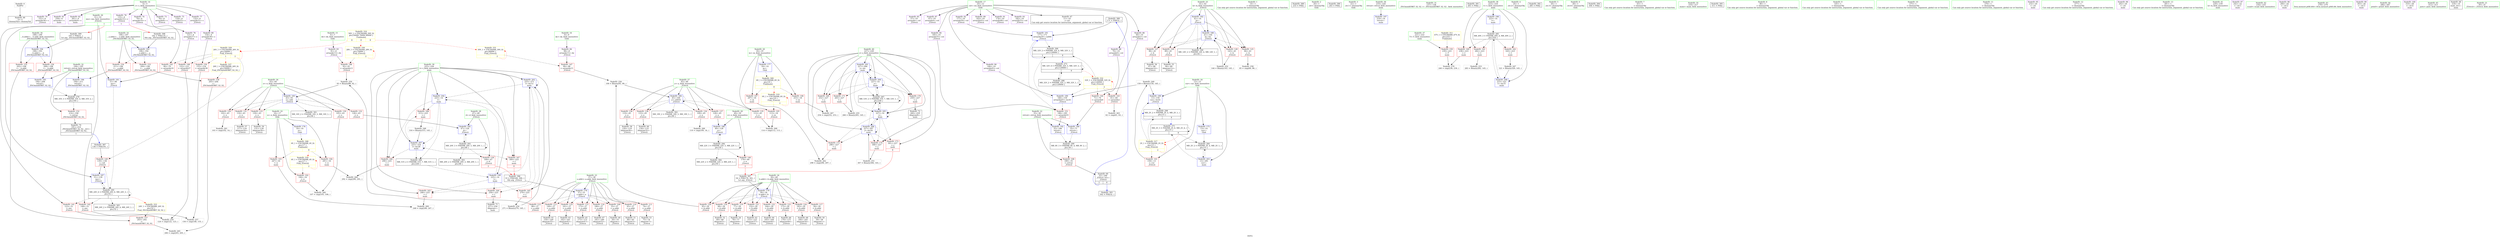 digraph "SVFG" {
	label="SVFG";

	Node0x557503d9cd80 [shape=record,color=grey,label="{NodeID: 0\nNullPtr}"];
	Node0x557503d9cd80 -> Node0x557503dc34d0[style=solid];
	Node0x557503dc6f90 [shape=record,color=blue,label="{NodeID: 194\n198\<--193\n__b.addr\<--__b\n_ZSt3minIiERKT_S2_S2_\n}"];
	Node0x557503dc6f90 -> Node0x557503dcae10[style=dashed];
	Node0x557503dc6f90 -> Node0x557503dcaee0[style=dashed];
	Node0x557503dc3af0 [shape=record,color=red,label="{NodeID: 111\n74\<--37\n\<--a.addr\n_Z3recii\n}"];
	Node0x557503dc3af0 -> Node0x557503dc4b00[style=solid];
	Node0x557503dc2510 [shape=record,color=green,label="{NodeID: 28\n47\<--48\nd\<--d_field_insensitive\n_Z3recii\n}"];
	Node0x557503dc2510 -> Node0x557503dca110[style=solid];
	Node0x557503dc2510 -> Node0x557503dcc6d0[style=solid];
	Node0x557503e039d0 [shape=record,color=black,label="{NodeID: 388\n171 = PHI(32, )\n}"];
	Node0x557503e039d0 -> Node0x557503dccbb0[style=solid];
	Node0x557503de7f70 [shape=record,color=black,label="{NodeID: 305\nMR_24V_2 = PHI(MR_24V_4, MR_24V_1, )\npts\{52 \}\n}"];
	Node0x557503dca110 [shape=record,color=red,label="{NodeID: 139\n169\<--47\n\<--d\n_Z3recii\n|{<s0>2}}"];
	Node0x557503dca110:s0 -> Node0x557503e041b0[style=solid,color=red];
	Node0x557503dc4d70 [shape=record,color=black,label="{NodeID: 56\n97\<--96\nidxprom14\<--\n_Z3recii\n}"];
	Node0x557503deab00 [shape=record,color=yellow,style=double,label="{NodeID: 333\n24V_1 = ENCHI(MR_24V_0)\npts\{52 \}\nFun[_ZSt3minIiERKT_S2_S2_]}"];
	Node0x557503deab00 -> Node0x557503dcafb0[style=dashed];
	Node0x557503dd1100 [shape=record,color=grey,label="{NodeID: 250\n93 = Binary(88, 92, )\n}"];
	Node0x557503dd1100 -> Node0x557503dcc530[style=solid];
	Node0x557503dcb7d0 [shape=record,color=red,label="{NodeID: 167\n300\<--225\n\<--i\nmain\n|{<s0>8}}"];
	Node0x557503dcb7d0:s0 -> Node0x557503e041b0[style=solid,color=red];
	Node0x557503dc6430 [shape=record,color=purple,label="{NodeID: 84\n98\<--8\narrayidx15\<--dy\n_Z3recii\n}"];
	Node0x557503dc6430 -> Node0x557503dca790[style=solid];
	Node0x557503dab430 [shape=record,color=green,label="{NodeID: 1\n14\<--1\n\<--dummyObj\nCan only get source location for instruction, argument, global var or function.}"];
	Node0x557503ddf470 [shape=record,color=black,label="{NodeID: 278\nMR_35V_3 = PHI(MR_35V_4, MR_35V_2, )\npts\{195 \}\n}"];
	Node0x557503ddf470 -> Node0x557503dcaba0[style=dashed];
	Node0x557503dc7060 [shape=record,color=blue,label="{NodeID: 195\n194\<--208\nretval\<--\n_ZSt3minIiERKT_S2_S2_\n}"];
	Node0x557503dc7060 -> Node0x557503ddf470[style=dashed];
	Node0x557503dc3bc0 [shape=record,color=red,label="{NodeID: 112\n88\<--37\n\<--a.addr\n_Z3recii\n}"];
	Node0x557503dc3bc0 -> Node0x557503dd1100[style=solid];
	Node0x557503dc25e0 [shape=record,color=green,label="{NodeID: 29\n49\<--50\ne\<--e_field_insensitive\n_Z3recii\n}"];
	Node0x557503dc25e0 -> Node0x557503dca1e0[style=solid];
	Node0x557503dc25e0 -> Node0x557503dcc7a0[style=solid];
	Node0x557503e03ad0 [shape=record,color=black,label="{NodeID: 389\n233 = PHI()\n}"];
	Node0x557503de8470 [shape=record,color=black,label="{NodeID: 306\nMR_32V_2 = PHI(MR_32V_4, MR_32V_1, )\npts\{120000 \}\n|{<s0>2|<s1>8}}"];
	Node0x557503de8470:s0 -> Node0x557503dccbb0[style=dashed,color=blue];
	Node0x557503de8470:s1 -> Node0x557503dddb70[style=dashed,color=blue];
	Node0x557503dca1e0 [shape=record,color=red,label="{NodeID: 140\n170\<--49\n\<--e\n_Z3recii\n|{<s0>2}}"];
	Node0x557503dca1e0:s0 -> Node0x557503e04420[style=solid,color=red];
	Node0x557503dc4e40 [shape=record,color=black,label="{NodeID: 57\n117\<--116\nidxprom24\<--\n_Z3recii\n}"];
	Node0x557503dc7e40 [shape=record,color=grey,label="{NodeID: 251\n307 = Binary(306, 145, )\n}"];
	Node0x557503dc7e40 -> Node0x557503dc7950[style=solid];
	Node0x557503dcb8a0 [shape=record,color=red,label="{NodeID: 168\n315\<--225\n\<--i\nmain\n}"];
	Node0x557503dcb8a0 -> Node0x557503dd0e00[style=solid];
	Node0x557503dc6500 [shape=record,color=purple,label="{NodeID: 85\n57\<--10\narrayidx\<--col\n_Z3recii\n}"];
	Node0x557503dab150 [shape=record,color=green,label="{NodeID: 2\n20\<--1\n.str\<--dummyObj\nGlob }"];
	Node0x557503dc7130 [shape=record,color=blue,label="{NodeID: 196\n194\<--211\nretval\<--\n_ZSt3minIiERKT_S2_S2_\n}"];
	Node0x557503dc7130 -> Node0x557503ddf470[style=dashed];
	Node0x557503dc3c90 [shape=record,color=red,label="{NodeID: 113\n149\<--37\n\<--a.addr\n_Z3recii\n}"];
	Node0x557503dc3c90 -> Node0x557503dc5180[style=solid];
	Node0x557503dc26b0 [shape=record,color=green,label="{NodeID: 30\n51\<--52\nmn\<--mn_field_insensitive\n_Z3recii\n|{|<s4>1}}"];
	Node0x557503dc26b0 -> Node0x557503dca2b0[style=solid];
	Node0x557503dc26b0 -> Node0x557503dca380[style=solid];
	Node0x557503dc26b0 -> Node0x557503dcc390[style=solid];
	Node0x557503dc26b0 -> Node0x557503dcc870[style=solid];
	Node0x557503dc26b0:s4 -> Node0x557503e046b0[style=solid,color=red];
	Node0x557503e03ba0 [shape=record,color=black,label="{NodeID: 390\n243 = PHI()\n}"];
	Node0x557503dca2b0 [shape=record,color=red,label="{NodeID: 141\n123\<--51\n\<--mn\n_Z3recii\n}"];
	Node0x557503dca2b0 -> Node0x557503dc8a40[style=solid];
	Node0x557503dc4f10 [shape=record,color=black,label="{NodeID: 58\n120\<--119\nidxprom26\<--\n_Z3recii\n}"];
	Node0x557503dc7fc0 [shape=record,color=grey,label="{NodeID: 252\n144 = Binary(143, 145, )\n}"];
	Node0x557503dc7fc0 -> Node0x557503dcc940[style=solid];
	Node0x557503dcb970 [shape=record,color=red,label="{NodeID: 169\n252\<--227\n\<--j\nmain\n}"];
	Node0x557503dcb970 -> Node0x557503dd3a90[style=solid];
	Node0x557503dc65d0 [shape=record,color=purple,label="{NodeID: 86\n60\<--10\narrayidx2\<--col\n_Z3recii\n}"];
	Node0x557503dc65d0 -> Node0x557503dca450[style=solid];
	Node0x557503dab2b0 [shape=record,color=green,label="{NodeID: 3\n22\<--1\n.str.1\<--dummyObj\nGlob }"];
	Node0x557503dc7200 [shape=record,color=blue,label="{NodeID: 197\n219\<--14\nretval\<--\nmain\n}"];
	Node0x557503dc3d60 [shape=record,color=red,label="{NodeID: 114\n161\<--37\n\<--a.addr\n_Z3recii\n}"];
	Node0x557503dc3d60 -> Node0x557503dc5320[style=solid];
	Node0x557503dc2780 [shape=record,color=green,label="{NodeID: 31\n137\<--138\n_ZSt3minIiERKT_S2_S2_\<--_ZSt3minIiERKT_S2_S2__field_insensitive\n}"];
	Node0x557503e03c70 [shape=record,color=black,label="{NodeID: 391\n263 = PHI()\n}"];
	Node0x557503de9490 [shape=record,color=yellow,style=double,label="{NodeID: 308\n4V_1 = ENCHI(MR_4V_0)\npts\{17 \}\nFun[main]|{|<s2>8}}"];
	Node0x557503de9490 -> Node0x557503dc4490[style=dashed];
	Node0x557503de9490 -> Node0x557503dc4560[style=dashed];
	Node0x557503de9490:s2 -> Node0x557503de9de0[style=dashed,color=red];
	Node0x557503dca380 [shape=record,color=red,label="{NodeID: 142\n148\<--51\n\<--mn\n_Z3recii\n}"];
	Node0x557503dca380 -> Node0x557503dc8740[style=solid];
	Node0x557503dc4fe0 [shape=record,color=black,label="{NodeID: 59\n131\<--130\nidxprom30\<--\n_Z3recii\n}"];
	Node0x557503dc8140 [shape=record,color=grey,label="{NodeID: 253\n283 = Binary(282, 145, )\n}"];
	Node0x557503dcba40 [shape=record,color=red,label="{NodeID: 170\n259\<--227\n\<--j\nmain\n}"];
	Node0x557503dcba40 -> Node0x557503dc5a70[style=solid];
	Node0x557503dc66a0 [shape=record,color=purple,label="{NodeID: 87\n67\<--10\narrayidx4\<--col\n_Z3recii\n}"];
	Node0x557503daaf70 [shape=record,color=green,label="{NodeID: 4\n24\<--1\n.str.2\<--dummyObj\nGlob }"];
	Node0x557503dc72d0 [shape=record,color=blue,label="{NodeID: 198\n223\<--14\nt\<--\nmain\n}"];
	Node0x557503dc72d0 -> Node0x557503de1770[style=dashed];
	Node0x557503dc8e10 [shape=record,color=red,label="{NodeID: 115\n172\<--37\n\<--a.addr\n_Z3recii\n}"];
	Node0x557503dc8e10 -> Node0x557503dc54c0[style=solid];
	Node0x557503dc2880 [shape=record,color=green,label="{NodeID: 32\n194\<--195\nretval\<--retval_field_insensitive\n_ZSt3minIiERKT_S2_S2_\n}"];
	Node0x557503dc2880 -> Node0x557503dcaba0[style=solid];
	Node0x557503dc2880 -> Node0x557503dc7060[style=solid];
	Node0x557503dc2880 -> Node0x557503dc7130[style=solid];
	Node0x557503e03d40 [shape=record,color=black,label="{NodeID: 392\n285 = PHI()\n}"];
	Node0x557503de9570 [shape=record,color=yellow,style=double,label="{NodeID: 309\n6V_1 = ENCHI(MR_6V_0)\npts\{19 \}\nFun[main]|{|<s2>8}}"];
	Node0x557503de9570 -> Node0x557503dc36e0[style=dashed];
	Node0x557503de9570 -> Node0x557503dc37b0[style=dashed];
	Node0x557503de9570:s2 -> Node0x557503de9ec0[style=dashed,color=red];
	Node0x557503dca450 [shape=record,color=red,label="{NodeID: 143\n61\<--60\n\<--arrayidx2\n_Z3recii\n}"];
	Node0x557503dca450 -> Node0x557503dd3490[style=solid];
	Node0x557503dc50b0 [shape=record,color=black,label="{NodeID: 60\n134\<--133\nidxprom32\<--\n_Z3recii\n}"];
	Node0x557503de2750 [shape=record,color=yellow,style=double,label="{NodeID: 337\n26V_1 = ENCHI(MR_26V_0)\npts\{50000 \}\nFun[_ZSt3minIiERKT_S2_S2_]}"];
	Node0x557503de2750 -> Node0x557503dcb080[style=dashed];
	Node0x557503dc82c0 [shape=record,color=grey,label="{NodeID: 254\n271 = Binary(270, 145, )\n}"];
	Node0x557503dc82c0 -> Node0x557503dc7610[style=solid];
	Node0x557503dcbb10 [shape=record,color=red,label="{NodeID: 171\n265\<--227\n\<--j\nmain\n}"];
	Node0x557503dcbb10 -> Node0x557503dc8440[style=solid];
	Node0x557503dc6770 [shape=record,color=purple,label="{NodeID: 88\n70\<--10\narrayidx6\<--col\n_Z3recii\n}"];
	Node0x557503dc6770 -> Node0x557503dca520[style=solid];
	Node0x557503dab000 [shape=record,color=green,label="{NodeID: 5\n26\<--1\n.str.3\<--dummyObj\nGlob }"];
	Node0x557503dc73a0 [shape=record,color=blue,label="{NodeID: 199\n225\<--14\ni\<--\nmain\n}"];
	Node0x557503dc73a0 -> Node0x557503dcb490[style=dashed];
	Node0x557503dc73a0 -> Node0x557503dcb560[style=dashed];
	Node0x557503dc73a0 -> Node0x557503dcb630[style=dashed];
	Node0x557503dc73a0 -> Node0x557503dc7610[style=dashed];
	Node0x557503dc73a0 -> Node0x557503dc77b0[style=dashed];
	Node0x557503dc8ea0 [shape=record,color=red,label="{NodeID: 116\n180\<--37\n\<--a.addr\n_Z3recii\n}"];
	Node0x557503dc8ea0 -> Node0x557503dc5660[style=solid];
	Node0x557503dc2950 [shape=record,color=green,label="{NodeID: 33\n196\<--197\n__a.addr\<--__a.addr_field_insensitive\n_ZSt3minIiERKT_S2_S2_\n}"];
	Node0x557503dc2950 -> Node0x557503dcac70[style=solid];
	Node0x557503dc2950 -> Node0x557503dcad40[style=solid];
	Node0x557503dc2950 -> Node0x557503dc6ec0[style=solid];
	Node0x557503e03e10 [shape=record,color=black,label="{NodeID: 393\n302 = PHI(32, )\n}"];
	Node0x557503dca520 [shape=record,color=red,label="{NodeID: 144\n71\<--70\n\<--arrayidx6\n_Z3recii\n}"];
	Node0x557503dca520 -> Node0x557503dcc2c0[style=solid];
	Node0x557503dc5180 [shape=record,color=black,label="{NodeID: 61\n150\<--149\nidxprom35\<--\n_Z3recii\n}"];
	Node0x557503dc8440 [shape=record,color=grey,label="{NodeID: 255\n266 = Binary(265, 145, )\n}"];
	Node0x557503dc8440 -> Node0x557503dc7540[style=solid];
	Node0x557503dcbbe0 [shape=record,color=red,label="{NodeID: 172\n296\<--227\n\<--j\nmain\n}"];
	Node0x557503dcbbe0 -> Node0x557503dd3310[style=solid];
	Node0x557503dc6840 [shape=record,color=purple,label="{NodeID: 89\n163\<--10\narrayidx43\<--col\n_Z3recii\n}"];
	Node0x557503d9f630 [shape=record,color=green,label="{NodeID: 6\n28\<--1\n.str.4\<--dummyObj\nGlob }"];
	Node0x557503dc7470 [shape=record,color=blue,label="{NodeID: 200\n227\<--14\nj\<--\nmain\n}"];
	Node0x557503dc7470 -> Node0x557503dcb970[style=dashed];
	Node0x557503dc7470 -> Node0x557503dcba40[style=dashed];
	Node0x557503dc7470 -> Node0x557503dcbb10[style=dashed];
	Node0x557503dc7470 -> Node0x557503dc7470[style=dashed];
	Node0x557503dc7470 -> Node0x557503dc7540[style=dashed];
	Node0x557503dc7470 -> Node0x557503dc7880[style=dashed];
	Node0x557503dc7470 -> Node0x557503de2170[style=dashed];
	Node0x557503dc8f30 [shape=record,color=red,label="{NodeID: 117\n58\<--39\n\<--b.addr\n_Z3recii\n}"];
	Node0x557503dc8f30 -> Node0x557503dc4890[style=solid];
	Node0x557503dc2a20 [shape=record,color=green,label="{NodeID: 34\n198\<--199\n__b.addr\<--__b.addr_field_insensitive\n_ZSt3minIiERKT_S2_S2_\n}"];
	Node0x557503dc2a20 -> Node0x557503dcae10[style=solid];
	Node0x557503dc2a20 -> Node0x557503dcaee0[style=solid];
	Node0x557503dc2a20 -> Node0x557503dc6f90[style=solid];
	Node0x557503e04010 [shape=record,color=black,label="{NodeID: 394\n304 = PHI()\n}"];
	Node0x557503de9730 [shape=record,color=yellow,style=double,label="{NodeID: 311\n47V_1 = ENCHI(MR_47V_0)\npts\{222 \}\nFun[main]}"];
	Node0x557503de9730 -> Node0x557503dcb150[style=dashed];
	Node0x557503dca5f0 [shape=record,color=red,label="{NodeID: 145\n80\<--79\n\<--arrayidx10\n_Z3recii\n}"];
	Node0x557503dca5f0 -> Node0x557503dcc390[style=solid];
	Node0x557503dc5250 [shape=record,color=black,label="{NodeID: 62\n153\<--152\nidxprom37\<--\n_Z3recii\n}"];
	Node0x557503dc85c0 [shape=record,color=grey,label="{NodeID: 256\n100 = Binary(95, 99, )\n}"];
	Node0x557503dc85c0 -> Node0x557503dcc600[style=solid];
	Node0x557503dcbcb0 [shape=record,color=red,label="{NodeID: 173\n301\<--227\n\<--j\nmain\n|{<s0>8}}"];
	Node0x557503dcbcb0:s0 -> Node0x557503e04420[style=solid,color=red];
	Node0x557503dc6910 [shape=record,color=purple,label="{NodeID: 90\n166\<--10\narrayidx45\<--col\n_Z3recii\n}"];
	Node0x557503dc6910 -> Node0x557503dccae0[style=solid];
	Node0x557503d9f6c0 [shape=record,color=green,label="{NodeID: 7\n63\<--1\n\<--dummyObj\nCan only get source location for instruction, argument, global var or function.}"];
	Node0x557503de1270 [shape=record,color=black,label="{NodeID: 284\nMR_2V_2 = PHI(MR_2V_4, MR_2V_1, )\npts\{15 \}\n}"];
	Node0x557503de1270 -> Node0x557503dc76e0[style=dashed];
	Node0x557503dc7540 [shape=record,color=blue,label="{NodeID: 201\n227\<--266\nj\<--inc\nmain\n}"];
	Node0x557503dc7540 -> Node0x557503dcb970[style=dashed];
	Node0x557503dc7540 -> Node0x557503dcba40[style=dashed];
	Node0x557503dc7540 -> Node0x557503dcbb10[style=dashed];
	Node0x557503dc7540 -> Node0x557503dc7470[style=dashed];
	Node0x557503dc7540 -> Node0x557503dc7540[style=dashed];
	Node0x557503dc7540 -> Node0x557503dc7880[style=dashed];
	Node0x557503dc7540 -> Node0x557503de2170[style=dashed];
	Node0x557503dc9000 [shape=record,color=red,label="{NodeID: 118\n68\<--39\n\<--b.addr\n_Z3recii\n}"];
	Node0x557503dc9000 -> Node0x557503dc4a30[style=solid];
	Node0x557503dc2af0 [shape=record,color=green,label="{NodeID: 35\n216\<--217\nmain\<--main_field_insensitive\n}"];
	Node0x557503e040e0 [shape=record,color=black,label="{NodeID: 395\n311 = PHI()\n}"];
	Node0x557503dca6c0 [shape=record,color=red,label="{NodeID: 146\n92\<--91\n\<--arrayidx13\n_Z3recii\n}"];
	Node0x557503dca6c0 -> Node0x557503dd1100[style=solid];
	Node0x557503dc5320 [shape=record,color=black,label="{NodeID: 63\n162\<--161\nidxprom42\<--\n_Z3recii\n}"];
	Node0x557503dc8740 [shape=record,color=grey,label="{NodeID: 257\n156 = cmp(148, 155, )\n}"];
	Node0x557503dcbd80 [shape=record,color=red,label="{NodeID: 174\n306\<--227\n\<--j\nmain\n}"];
	Node0x557503dcbd80 -> Node0x557503dc7e40[style=solid];
	Node0x557503dc69e0 [shape=record,color=purple,label="{NodeID: 91\n174\<--10\narrayidx48\<--col\n_Z3recii\n}"];
	Node0x557503dc1490 [shape=record,color=green,label="{NodeID: 8\n86\<--1\n\<--dummyObj\nCan only get source location for instruction, argument, global var or function.}"];
	Node0x557503de1770 [shape=record,color=black,label="{NodeID: 285\nMR_49V_3 = PHI(MR_49V_4, MR_49V_2, )\npts\{224 \}\n}"];
	Node0x557503de1770 -> Node0x557503dcb220[style=dashed];
	Node0x557503de1770 -> Node0x557503dcb2f0[style=dashed];
	Node0x557503de1770 -> Node0x557503dcb3c0[style=dashed];
	Node0x557503de1770 -> Node0x557503dc7af0[style=dashed];
	Node0x557503dc7610 [shape=record,color=blue,label="{NodeID: 202\n225\<--271\ni\<--inc12\nmain\n}"];
	Node0x557503dc7610 -> Node0x557503dcb490[style=dashed];
	Node0x557503dc7610 -> Node0x557503dcb560[style=dashed];
	Node0x557503dc7610 -> Node0x557503dcb630[style=dashed];
	Node0x557503dc7610 -> Node0x557503dc7610[style=dashed];
	Node0x557503dc7610 -> Node0x557503dc77b0[style=dashed];
	Node0x557503dc90d0 [shape=record,color=red,label="{NodeID: 119\n77\<--39\n\<--b.addr\n_Z3recii\n}"];
	Node0x557503dc90d0 -> Node0x557503dc4bd0[style=solid];
	Node0x557503dc2bf0 [shape=record,color=green,label="{NodeID: 36\n219\<--220\nretval\<--retval_field_insensitive\nmain\n}"];
	Node0x557503dc2bf0 -> Node0x557503dc7200[style=solid];
	Node0x557503e041b0 [shape=record,color=black,label="{NodeID: 396\n33 = PHI(169, 300, )\n0th arg _Z3recii }"];
	Node0x557503e041b0 -> Node0x557503dcc120[style=solid];
	Node0x557503dca790 [shape=record,color=red,label="{NodeID: 147\n99\<--98\n\<--arrayidx15\n_Z3recii\n}"];
	Node0x557503dca790 -> Node0x557503dc85c0[style=solid];
	Node0x557503dc53f0 [shape=record,color=black,label="{NodeID: 64\n165\<--164\nidxprom44\<--\n_Z3recii\n}"];
	Node0x557503dc88c0 [shape=record,color=grey,label="{NodeID: 258\n85 = cmp(84, 86, )\n}"];
	Node0x557503dcbe50 [shape=record,color=blue,label="{NodeID: 175\n13\<--14\ncur\<--\nGlob }"];
	Node0x557503dcbe50 -> Node0x557503de1270[style=dashed];
	Node0x557503dc6ab0 [shape=record,color=purple,label="{NodeID: 92\n177\<--10\narrayidx50\<--col\n_Z3recii\n}"];
	Node0x557503dc6ab0 -> Node0x557503dccbb0[style=solid];
	Node0x557503dc1520 [shape=record,color=green,label="{NodeID: 9\n145\<--1\n\<--dummyObj\nCan only get source location for instruction, argument, global var or function.}"];
	Node0x557503de1c70 [shape=record,color=black,label="{NodeID: 286\nMR_51V_2 = PHI(MR_51V_7, MR_51V_1, )\npts\{226 \}\n}"];
	Node0x557503de1c70 -> Node0x557503dc73a0[style=dashed];
	Node0x557503dc76e0 [shape=record,color=blue,label="{NodeID: 203\n13\<--281\ncur\<--\nmain\n}"];
	Node0x557503dc76e0 -> Node0x557503ddd170[style=dashed];
	Node0x557503dc76e0 -> Node0x557503de1270[style=dashed];
	Node0x557503dc91a0 [shape=record,color=red,label="{NodeID: 120\n95\<--39\n\<--b.addr\n_Z3recii\n}"];
	Node0x557503dc91a0 -> Node0x557503dc85c0[style=solid];
	Node0x557503dc2cc0 [shape=record,color=green,label="{NodeID: 37\n221\<--222\nT\<--T_field_insensitive\nmain\n}"];
	Node0x557503dc2cc0 -> Node0x557503dcb150[style=solid];
	Node0x557503e04420 [shape=record,color=black,label="{NodeID: 397\n34 = PHI(170, 301, )\n1st arg _Z3recii }"];
	Node0x557503e04420 -> Node0x557503dcc1f0[style=solid];
	Node0x557503dca860 [shape=record,color=red,label="{NodeID: 148\n122\<--121\n\<--arrayidx27\n_Z3recii\n}"];
	Node0x557503dca860 -> Node0x557503dc8a40[style=solid];
	Node0x557503dc54c0 [shape=record,color=black,label="{NodeID: 65\n173\<--172\nidxprom47\<--\n_Z3recii\n}"];
	Node0x557503dc8a40 [shape=record,color=grey,label="{NodeID: 259\n124 = cmp(122, 123, )\n}"];
	Node0x557503dcbf20 [shape=record,color=blue,label="{NodeID: 176\n16\<--14\nn\<--\nGlob }"];
	Node0x557503dcbf20 -> Node0x557503de9490[style=dashed];
	Node0x557503dc6b80 [shape=record,color=purple,label="{NodeID: 93\n182\<--10\narrayidx53\<--col\n_Z3recii\n}"];
	Node0x557503dba750 [shape=record,color=green,label="{NodeID: 10\n275\<--1\n\<--dummyObj\nCan only get source location for instruction, argument, global var or function.}"];
	Node0x557503de2170 [shape=record,color=black,label="{NodeID: 287\nMR_53V_2 = PHI(MR_53V_7, MR_53V_1, )\npts\{228 \}\n}"];
	Node0x557503de2170 -> Node0x557503dc7470[style=dashed];
	Node0x557503de2170 -> Node0x557503dc7880[style=dashed];
	Node0x557503de2170 -> Node0x557503de2170[style=dashed];
	Node0x557503dc77b0 [shape=record,color=blue,label="{NodeID: 204\n225\<--14\ni\<--\nmain\n}"];
	Node0x557503dc77b0 -> Node0x557503dcb700[style=dashed];
	Node0x557503dc77b0 -> Node0x557503dcb7d0[style=dashed];
	Node0x557503dc77b0 -> Node0x557503dcb8a0[style=dashed];
	Node0x557503dc77b0 -> Node0x557503dc7a20[style=dashed];
	Node0x557503dc77b0 -> Node0x557503de1c70[style=dashed];
	Node0x557503dc9270 [shape=record,color=red,label="{NodeID: 121\n152\<--39\n\<--b.addr\n_Z3recii\n}"];
	Node0x557503dc9270 -> Node0x557503dc5250[style=solid];
	Node0x557503dc2d90 [shape=record,color=green,label="{NodeID: 38\n223\<--224\nt\<--t_field_insensitive\nmain\n}"];
	Node0x557503dc2d90 -> Node0x557503dcb220[style=solid];
	Node0x557503dc2d90 -> Node0x557503dcb2f0[style=solid];
	Node0x557503dc2d90 -> Node0x557503dcb3c0[style=solid];
	Node0x557503dc2d90 -> Node0x557503dc72d0[style=solid];
	Node0x557503dc2d90 -> Node0x557503dc7af0[style=solid];
	Node0x557503e045a0 [shape=record,color=black,label="{NodeID: 398\n192 = PHI(135, )\n0th arg _ZSt3minIiERKT_S2_S2_ }"];
	Node0x557503e045a0 -> Node0x557503dc6ec0[style=solid];
	Node0x557503dca930 [shape=record,color=red,label="{NodeID: 149\n139\<--136\n\<--call\n_Z3recii\n}"];
	Node0x557503dca930 -> Node0x557503dcc870[style=solid];
	Node0x557503dc5590 [shape=record,color=black,label="{NodeID: 66\n176\<--175\nidxprom49\<--\n_Z3recii\n}"];
	Node0x557503dc8bc0 [shape=record,color=grey,label="{NodeID: 260\n107 = cmp(105, 106, )\n}"];
	Node0x557503dcc020 [shape=record,color=blue,label="{NodeID: 177\n18\<--14\nm\<--\nGlob }"];
	Node0x557503dcc020 -> Node0x557503de9570[style=dashed];
	Node0x557503dc6c50 [shape=record,color=purple,label="{NodeID: 94\n185\<--10\narrayidx55\<--col\n_Z3recii\n}"];
	Node0x557503dc6c50 -> Node0x557503dcaad0[style=solid];
	Node0x557503dba7e0 [shape=record,color=green,label="{NodeID: 11\n276\<--1\n\<--dummyObj\nCan only get source location for instruction, argument, global var or function.}"];
	Node0x557503de2e80 [shape=record,color=black,label="{NodeID: 288\nMR_32V_2 = PHI(MR_32V_3, MR_32V_1, )\npts\{120000 \}\n}"];
	Node0x557503de2e80 -> Node0x557503dddb70[style=dashed];
	Node0x557503de2e80 -> Node0x557503de2e80[style=dashed];
	Node0x557503dc7880 [shape=record,color=blue,label="{NodeID: 205\n227\<--14\nj\<--\nmain\n}"];
	Node0x557503dc7880 -> Node0x557503dcbbe0[style=dashed];
	Node0x557503dc7880 -> Node0x557503dcbcb0[style=dashed];
	Node0x557503dc7880 -> Node0x557503dcbd80[style=dashed];
	Node0x557503dc7880 -> Node0x557503dc7880[style=dashed];
	Node0x557503dc7880 -> Node0x557503dc7950[style=dashed];
	Node0x557503dc7880 -> Node0x557503de2170[style=dashed];
	Node0x557503dc9340 [shape=record,color=red,label="{NodeID: 122\n164\<--39\n\<--b.addr\n_Z3recii\n}"];
	Node0x557503dc9340 -> Node0x557503dc53f0[style=solid];
	Node0x557503dc2e60 [shape=record,color=green,label="{NodeID: 39\n225\<--226\ni\<--i_field_insensitive\nmain\n}"];
	Node0x557503dc2e60 -> Node0x557503dcb490[style=solid];
	Node0x557503dc2e60 -> Node0x557503dcb560[style=solid];
	Node0x557503dc2e60 -> Node0x557503dcb630[style=solid];
	Node0x557503dc2e60 -> Node0x557503dcb700[style=solid];
	Node0x557503dc2e60 -> Node0x557503dcb7d0[style=solid];
	Node0x557503dc2e60 -> Node0x557503dcb8a0[style=solid];
	Node0x557503dc2e60 -> Node0x557503dc73a0[style=solid];
	Node0x557503dc2e60 -> Node0x557503dc7610[style=solid];
	Node0x557503dc2e60 -> Node0x557503dc77b0[style=solid];
	Node0x557503dc2e60 -> Node0x557503dc7a20[style=solid];
	Node0x557503e046b0 [shape=record,color=black,label="{NodeID: 399\n193 = PHI(51, )\n1st arg _ZSt3minIiERKT_S2_S2_ }"];
	Node0x557503e046b0 -> Node0x557503dc6f90[style=solid];
	Node0x557503de9b90 [shape=record,color=yellow,style=double,label="{NodeID: 316\n56V_1 = ENCHI(MR_56V_0)\npts\{50000 70000 90000 \}\nFun[main]|{<s0>8|<s1>8|<s2>8}}"];
	Node0x557503de9b90:s0 -> Node0x557503dea780[style=dashed,color=red];
	Node0x557503de9b90:s1 -> Node0x557503dea860[style=dashed,color=red];
	Node0x557503de9b90:s2 -> Node0x557503dea940[style=dashed,color=red];
	Node0x557503dcaa00 [shape=record,color=red,label="{NodeID: 150\n155\<--154\n\<--arrayidx38\n_Z3recii\n}"];
	Node0x557503dcaa00 -> Node0x557503dc8740[style=solid];
	Node0x557503dc5660 [shape=record,color=black,label="{NodeID: 67\n181\<--180\nidxprom52\<--\n_Z3recii\n}"];
	Node0x557503dc8d40 [shape=record,color=grey,label="{NodeID: 261\n103 = cmp(102, 14, )\n}"];
	Node0x557503dcc120 [shape=record,color=blue,label="{NodeID: 178\n37\<--33\na.addr\<--a\n_Z3recii\n}"];
	Node0x557503dcc120 -> Node0x557503dc3950[style=dashed];
	Node0x557503dcc120 -> Node0x557503dc3a20[style=dashed];
	Node0x557503dcc120 -> Node0x557503dc3af0[style=dashed];
	Node0x557503dcc120 -> Node0x557503dc3bc0[style=dashed];
	Node0x557503dcc120 -> Node0x557503dc3c90[style=dashed];
	Node0x557503dcc120 -> Node0x557503dc3d60[style=dashed];
	Node0x557503dcc120 -> Node0x557503dc8e10[style=dashed];
	Node0x557503dcc120 -> Node0x557503dc8ea0[style=dashed];
	Node0x557503dc6d20 [shape=record,color=purple,label="{NodeID: 95\n232\<--20\n\<--.str\nmain\n}"];
	Node0x557503dc17d0 [shape=record,color=green,label="{NodeID: 12\n277\<--1\n\<--dummyObj\nCan only get source location for instruction, argument, global var or function.}"];
	Node0x557503dc7950 [shape=record,color=blue,label="{NodeID: 206\n227\<--307\nj\<--inc24\nmain\n}"];
	Node0x557503dc7950 -> Node0x557503dcbbe0[style=dashed];
	Node0x557503dc7950 -> Node0x557503dcbcb0[style=dashed];
	Node0x557503dc7950 -> Node0x557503dcbd80[style=dashed];
	Node0x557503dc7950 -> Node0x557503dc7880[style=dashed];
	Node0x557503dc7950 -> Node0x557503dc7950[style=dashed];
	Node0x557503dc7950 -> Node0x557503de2170[style=dashed];
	Node0x557503dc9410 [shape=record,color=red,label="{NodeID: 123\n175\<--39\n\<--b.addr\n_Z3recii\n}"];
	Node0x557503dc9410 -> Node0x557503dc5590[style=solid];
	Node0x557503dc2f30 [shape=record,color=green,label="{NodeID: 40\n227\<--228\nj\<--j_field_insensitive\nmain\n}"];
	Node0x557503dc2f30 -> Node0x557503dcb970[style=solid];
	Node0x557503dc2f30 -> Node0x557503dcba40[style=solid];
	Node0x557503dc2f30 -> Node0x557503dcbb10[style=solid];
	Node0x557503dc2f30 -> Node0x557503dcbbe0[style=solid];
	Node0x557503dc2f30 -> Node0x557503dcbcb0[style=solid];
	Node0x557503dc2f30 -> Node0x557503dcbd80[style=solid];
	Node0x557503dc2f30 -> Node0x557503dc7470[style=solid];
	Node0x557503dc2f30 -> Node0x557503dc7540[style=solid];
	Node0x557503dc2f30 -> Node0x557503dc7880[style=solid];
	Node0x557503dc2f30 -> Node0x557503dc7950[style=solid];
	Node0x557503de9cd0 [shape=record,color=yellow,style=double,label="{NodeID: 317\n2V_1 = ENCHI(MR_2V_0)\npts\{15 \}\nFun[_Z3recii]|{|<s3>2}}"];
	Node0x557503de9cd0 -> Node0x557503dc42f0[style=dashed];
	Node0x557503de9cd0 -> Node0x557503dcca10[style=dashed];
	Node0x557503de9cd0 -> Node0x557503de5c70[style=dashed];
	Node0x557503de9cd0:s3 -> Node0x557503de9cd0[style=dashed,color=red];
	Node0x557503dcaad0 [shape=record,color=red,label="{NodeID: 151\n186\<--185\n\<--arrayidx55\n_Z3recii\n}"];
	Node0x557503dcaad0 -> Node0x557503dc6df0[style=solid];
	Node0x557503dc5730 [shape=record,color=black,label="{NodeID: 68\n184\<--183\nidxprom54\<--\n_Z3recii\n}"];
	Node0x557503dd3310 [shape=record,color=grey,label="{NodeID: 262\n298 = cmp(296, 297, )\n}"];
	Node0x557503dcc1f0 [shape=record,color=blue,label="{NodeID: 179\n39\<--34\nb.addr\<--b\n_Z3recii\n}"];
	Node0x557503dcc1f0 -> Node0x557503dc8f30[style=dashed];
	Node0x557503dcc1f0 -> Node0x557503dc9000[style=dashed];
	Node0x557503dcc1f0 -> Node0x557503dc90d0[style=dashed];
	Node0x557503dcc1f0 -> Node0x557503dc91a0[style=dashed];
	Node0x557503dcc1f0 -> Node0x557503dc9270[style=dashed];
	Node0x557503dcc1f0 -> Node0x557503dc9340[style=dashed];
	Node0x557503dcc1f0 -> Node0x557503dc9410[style=dashed];
	Node0x557503dcc1f0 -> Node0x557503dc94e0[style=dashed];
	Node0x557503dc3ee0 [shape=record,color=purple,label="{NodeID: 96\n262\<--20\n\<--.str\nmain\n}"];
	Node0x557503dc18a0 [shape=record,color=green,label="{NodeID: 13\n281\<--1\n\<--dummyObj\nCan only get source location for instruction, argument, global var or function.}"];
	Node0x557503dc7a20 [shape=record,color=blue,label="{NodeID: 207\n225\<--316\ni\<--inc28\nmain\n}"];
	Node0x557503dc7a20 -> Node0x557503dcb700[style=dashed];
	Node0x557503dc7a20 -> Node0x557503dcb7d0[style=dashed];
	Node0x557503dc7a20 -> Node0x557503dcb8a0[style=dashed];
	Node0x557503dc7a20 -> Node0x557503dc7a20[style=dashed];
	Node0x557503dc7a20 -> Node0x557503de1c70[style=dashed];
	Node0x557503dc94e0 [shape=record,color=red,label="{NodeID: 124\n183\<--39\n\<--b.addr\n_Z3recii\n}"];
	Node0x557503dc94e0 -> Node0x557503dc5730[style=solid];
	Node0x557503dc3000 [shape=record,color=green,label="{NodeID: 41\n229\<--230\nk\<--k_field_insensitive\nmain\n}"];
	Node0x557503de9de0 [shape=record,color=yellow,style=double,label="{NodeID: 318\n4V_1 = ENCHI(MR_4V_0)\npts\{17 \}\nFun[_Z3recii]|{|<s1>2}}"];
	Node0x557503de9de0 -> Node0x557503dc43c0[style=dashed];
	Node0x557503de9de0:s1 -> Node0x557503de9de0[style=dashed,color=red];
	Node0x557503dcaba0 [shape=record,color=red,label="{NodeID: 152\n214\<--194\n\<--retval\n_ZSt3minIiERKT_S2_S2_\n}"];
	Node0x557503dcaba0 -> Node0x557503dc58d0[style=solid];
	Node0x557503dc5800 [shape=record,color=black,label="{NodeID: 69\n32\<--189\n_Z3recii_ret\<--\n_Z3recii\n|{<s0>2|<s1>8}}"];
	Node0x557503dc5800:s0 -> Node0x557503e039d0[style=solid,color=blue];
	Node0x557503dc5800:s1 -> Node0x557503e03e10[style=solid,color=blue];
	Node0x557503dd3490 [shape=record,color=grey,label="{NodeID: 263\n62 = cmp(61, 63, )\n}"];
	Node0x557503dcc2c0 [shape=record,color=blue,label="{NodeID: 180\n35\<--71\nretval\<--\n_Z3recii\n}"];
	Node0x557503dcc2c0 -> Node0x557503de6170[style=dashed];
	Node0x557503dc3fb0 [shape=record,color=purple,label="{NodeID: 97\n242\<--22\n\<--.str.1\nmain\n}"];
	Node0x557503dc1970 [shape=record,color=green,label="{NodeID: 14\n4\<--5\nc\<--c_field_insensitive\nGlob }"];
	Node0x557503dc1970 -> Node0x557503dc5b40[style=solid];
	Node0x557503dc1970 -> Node0x557503dc5c10[style=solid];
	Node0x557503dc1970 -> Node0x557503dc5ce0[style=solid];
	Node0x557503dc1970 -> Node0x557503dc5db0[style=solid];
	Node0x557503dc1970 -> Node0x557503dc5e80[style=solid];
	Node0x557503dc1970 -> Node0x557503dc5f50[style=solid];
	Node0x557503dc1970 -> Node0x557503dc6020[style=solid];
	Node0x557503dc1970 -> Node0x557503dc60f0[style=solid];
	Node0x557503dc1970 -> Node0x557503dc61c0[style=solid];
	Node0x557503dc1970 -> Node0x557503dc6290[style=solid];
	Node0x557503dc7af0 [shape=record,color=blue,label="{NodeID: 208\n223\<--321\nt\<--inc31\nmain\n}"];
	Node0x557503dc7af0 -> Node0x557503de1770[style=dashed];
	Node0x557503dc95b0 [shape=record,color=red,label="{NodeID: 125\n84\<--41\n\<--k\n_Z3recii\n}"];
	Node0x557503dc95b0 -> Node0x557503dc88c0[style=solid];
	Node0x557503dc30d0 [shape=record,color=green,label="{NodeID: 42\n234\<--235\nscanf\<--scanf_field_insensitive\n}"];
	Node0x557503de9ec0 [shape=record,color=yellow,style=double,label="{NodeID: 319\n6V_1 = ENCHI(MR_6V_0)\npts\{19 \}\nFun[_Z3recii]|{|<s1>2}}"];
	Node0x557503de9ec0 -> Node0x557503dc4630[style=dashed];
	Node0x557503de9ec0:s1 -> Node0x557503de9ec0[style=dashed,color=red];
	Node0x557503dcac70 [shape=record,color=red,label="{NodeID: 153\n204\<--196\n\<--__a.addr\n_ZSt3minIiERKT_S2_S2_\n}"];
	Node0x557503dcac70 -> Node0x557503dcb080[style=solid];
	Node0x557503dc58d0 [shape=record,color=black,label="{NodeID: 70\n191\<--214\n_ZSt3minIiERKT_S2_S2__ret\<--\n_ZSt3minIiERKT_S2_S2_\n|{<s0>1}}"];
	Node0x557503dc58d0:s0 -> Node0x557503e02c50[style=solid,color=blue];
	Node0x557503dd3610 [shape=record,color=grey,label="{NodeID: 264\n292 = cmp(290, 291, )\n}"];
	Node0x557503dcc390 [shape=record,color=blue,label="{NodeID: 181\n51\<--80\nmn\<--\n_Z3recii\n}"];
	Node0x557503dcc390 -> Node0x557503de4d70[style=dashed];
	Node0x557503dc4080 [shape=record,color=purple,label="{NodeID: 98\n284\<--24\n\<--.str.2\nmain\n}"];
	Node0x557503d9f950 [shape=record,color=green,label="{NodeID: 15\n6\<--7\ndx\<--dx_field_insensitive\nGlob }"];
	Node0x557503d9f950 -> Node0x557503dc6360[style=solid];
	Node0x557503dc9680 [shape=record,color=red,label="{NodeID: 126\n89\<--41\n\<--k\n_Z3recii\n}"];
	Node0x557503dc9680 -> Node0x557503dc4ca0[style=solid];
	Node0x557503dc31d0 [shape=record,color=green,label="{NodeID: 43\n278\<--279\nllvm.memset.p0i8.i64\<--llvm.memset.p0i8.i64_field_insensitive\n}"];
	Node0x557503dcad40 [shape=record,color=red,label="{NodeID: 154\n211\<--196\n\<--__a.addr\n_ZSt3minIiERKT_S2_S2_\n}"];
	Node0x557503dcad40 -> Node0x557503dc7130[style=solid];
	Node0x557503dc59a0 [shape=record,color=black,label="{NodeID: 71\n257\<--256\nidxprom\<--\nmain\n}"];
	Node0x557503dd3790 [shape=record,color=grey,label="{NodeID: 265\n206 = cmp(203, 205, )\n}"];
	Node0x557503dcc460 [shape=record,color=blue,label="{NodeID: 182\n41\<--14\nk\<--\n_Z3recii\n}"];
	Node0x557503dcc460 -> Node0x557503dc95b0[style=dashed];
	Node0x557503dcc460 -> Node0x557503dc9680[style=dashed];
	Node0x557503dcc460 -> Node0x557503dc9750[style=dashed];
	Node0x557503dcc460 -> Node0x557503dc9820[style=dashed];
	Node0x557503dcc460 -> Node0x557503dcc940[style=dashed];
	Node0x557503dcc460 -> Node0x557503de6670[style=dashed];
	Node0x557503dc4150 [shape=record,color=purple,label="{NodeID: 99\n303\<--26\n\<--.str.3\nmain\n}"];
	Node0x557503d9fa50 [shape=record,color=green,label="{NodeID: 16\n8\<--9\ndy\<--dy_field_insensitive\nGlob }"];
	Node0x557503d9fa50 -> Node0x557503dc6430[style=solid];
	Node0x557503de4370 [shape=record,color=black,label="{NodeID: 293\nMR_20V_3 = PHI(MR_20V_5, MR_20V_1, )\npts\{48 \}\n}"];
	Node0x557503de4370 -> Node0x557503dca110[style=dashed];
	Node0x557503de4370 -> Node0x557503dcc6d0[style=dashed];
	Node0x557503de4370 -> Node0x557503de4370[style=dashed];
	Node0x557503de4370 -> Node0x557503de7570[style=dashed];
	Node0x557503dc9750 [shape=record,color=red,label="{NodeID: 127\n96\<--41\n\<--k\n_Z3recii\n}"];
	Node0x557503dc9750 -> Node0x557503dc4d70[style=solid];
	Node0x557503dc32d0 [shape=record,color=green,label="{NodeID: 44\n286\<--287\nprintf\<--printf_field_insensitive\n}"];
	Node0x557503dcae10 [shape=record,color=red,label="{NodeID: 155\n202\<--198\n\<--__b.addr\n_ZSt3minIiERKT_S2_S2_\n}"];
	Node0x557503dcae10 -> Node0x557503dcafb0[style=solid];
	Node0x557503dc5a70 [shape=record,color=black,label="{NodeID: 72\n260\<--259\nidxprom8\<--\nmain\n}"];
	Node0x557503dd3910 [shape=record,color=grey,label="{NodeID: 266\n110 = cmp(109, 14, )\n}"];
	Node0x557503dcc530 [shape=record,color=blue,label="{NodeID: 183\n43\<--93\nx\<--add\n_Z3recii\n}"];
	Node0x557503dcc530 -> Node0x557503dc98f0[style=dashed];
	Node0x557503dcc530 -> Node0x557503dc99c0[style=dashed];
	Node0x557503dcc530 -> Node0x557503dc9a90[style=dashed];
	Node0x557503dcc530 -> Node0x557503dc9b60[style=dashed];
	Node0x557503dcc530 -> Node0x557503dc9c30[style=dashed];
	Node0x557503dcc530 -> Node0x557503dcc530[style=dashed];
	Node0x557503dcc530 -> Node0x557503de6b70[style=dashed];
	Node0x557503dc4220 [shape=record,color=purple,label="{NodeID: 100\n310\<--28\n\<--.str.4\nmain\n}"];
	Node0x557503d9fb50 [shape=record,color=green,label="{NodeID: 17\n10\<--12\ncol\<--col_field_insensitive\nGlob }"];
	Node0x557503d9fb50 -> Node0x557503dc35d0[style=solid];
	Node0x557503d9fb50 -> Node0x557503dc6500[style=solid];
	Node0x557503d9fb50 -> Node0x557503dc65d0[style=solid];
	Node0x557503d9fb50 -> Node0x557503dc66a0[style=solid];
	Node0x557503d9fb50 -> Node0x557503dc6770[style=solid];
	Node0x557503d9fb50 -> Node0x557503dc6840[style=solid];
	Node0x557503d9fb50 -> Node0x557503dc6910[style=solid];
	Node0x557503d9fb50 -> Node0x557503dc69e0[style=solid];
	Node0x557503d9fb50 -> Node0x557503dc6ab0[style=solid];
	Node0x557503d9fb50 -> Node0x557503dc6b80[style=solid];
	Node0x557503d9fb50 -> Node0x557503dc6c50[style=solid];
	Node0x557503de4870 [shape=record,color=black,label="{NodeID: 294\nMR_22V_3 = PHI(MR_22V_5, MR_22V_1, )\npts\{50 \}\n}"];
	Node0x557503de4870 -> Node0x557503dca1e0[style=dashed];
	Node0x557503de4870 -> Node0x557503dcc7a0[style=dashed];
	Node0x557503de4870 -> Node0x557503de4870[style=dashed];
	Node0x557503de4870 -> Node0x557503de7a70[style=dashed];
	Node0x557503dc9820 [shape=record,color=red,label="{NodeID: 128\n143\<--41\n\<--k\n_Z3recii\n}"];
	Node0x557503dc9820 -> Node0x557503dc7fc0[style=solid];
	Node0x557503dc33d0 [shape=record,color=green,label="{NodeID: 45\n312\<--313\nputs\<--puts_field_insensitive\n}"];
	Node0x557503dcaee0 [shape=record,color=red,label="{NodeID: 156\n208\<--198\n\<--__b.addr\n_ZSt3minIiERKT_S2_S2_\n}"];
	Node0x557503dcaee0 -> Node0x557503dc7060[style=solid];
	Node0x557503dc5b40 [shape=record,color=purple,label="{NodeID: 73\n76\<--4\narrayidx8\<--c\n_Z3recii\n}"];
	Node0x557503dd3a90 [shape=record,color=grey,label="{NodeID: 267\n254 = cmp(252, 253, )\n}"];
	Node0x557503dcc600 [shape=record,color=blue,label="{NodeID: 184\n45\<--100\ny\<--add16\n_Z3recii\n}"];
	Node0x557503dcc600 -> Node0x557503dc9d00[style=dashed];
	Node0x557503dcc600 -> Node0x557503dc9dd0[style=dashed];
	Node0x557503dcc600 -> Node0x557503dc9ea0[style=dashed];
	Node0x557503dcc600 -> Node0x557503dc9f70[style=dashed];
	Node0x557503dcc600 -> Node0x557503dca040[style=dashed];
	Node0x557503dcc600 -> Node0x557503dcc600[style=dashed];
	Node0x557503dcc600 -> Node0x557503de7070[style=dashed];
	Node0x557503dc42f0 [shape=record,color=red,label="{NodeID: 101\n158\<--13\n\<--cur\n_Z3recii\n}"];
	Node0x557503dc42f0 -> Node0x557503dd0f80[style=solid];
	Node0x557503d9fc50 [shape=record,color=green,label="{NodeID: 18\n13\<--15\ncur\<--cur_field_insensitive\nGlob }"];
	Node0x557503d9fc50 -> Node0x557503dc42f0[style=solid];
	Node0x557503d9fc50 -> Node0x557503dcbe50[style=solid];
	Node0x557503d9fc50 -> Node0x557503dcca10[style=solid];
	Node0x557503d9fc50 -> Node0x557503dc76e0[style=solid];
	Node0x557503de4d70 [shape=record,color=black,label="{NodeID: 295\nMR_24V_4 = PHI(MR_24V_6, MR_24V_3, )\npts\{52 \}\n|{|<s6>1}}"];
	Node0x557503de4d70 -> Node0x557503dca2b0[style=dashed];
	Node0x557503de4d70 -> Node0x557503dca380[style=dashed];
	Node0x557503de4d70 -> Node0x557503dca930[style=dashed];
	Node0x557503de4d70 -> Node0x557503dcc870[style=dashed];
	Node0x557503de4d70 -> Node0x557503de4d70[style=dashed];
	Node0x557503de4d70 -> Node0x557503de7f70[style=dashed];
	Node0x557503de4d70:s6 -> Node0x557503deab00[style=dashed,color=red];
	Node0x557503dc98f0 [shape=record,color=red,label="{NodeID: 129\n102\<--43\n\<--x\n_Z3recii\n}"];
	Node0x557503dc98f0 -> Node0x557503dc8d40[style=solid];
	Node0x557503dc34d0 [shape=record,color=black,label="{NodeID: 46\n2\<--3\ndummyVal\<--dummyVal\n}"];
	Node0x557503dcafb0 [shape=record,color=red,label="{NodeID: 157\n203\<--202\n\<--\n_ZSt3minIiERKT_S2_S2_\n}"];
	Node0x557503dcafb0 -> Node0x557503dd3790[style=solid];
	Node0x557503dc5c10 [shape=record,color=purple,label="{NodeID: 74\n79\<--4\narrayidx10\<--c\n_Z3recii\n}"];
	Node0x557503dc5c10 -> Node0x557503dca5f0[style=solid];
	Node0x557503dd3c10 [shape=record,color=grey,label="{NodeID: 268\n114 = cmp(112, 113, )\n}"];
	Node0x557503dcc6d0 [shape=record,color=blue,label="{NodeID: 185\n47\<--126\nd\<--\n_Z3recii\n}"];
	Node0x557503dcc6d0 -> Node0x557503de4370[style=dashed];
	Node0x557503dc43c0 [shape=record,color=red,label="{NodeID: 102\n106\<--16\n\<--n\n_Z3recii\n}"];
	Node0x557503dc43c0 -> Node0x557503dc8bc0[style=solid];
	Node0x557503dab580 [shape=record,color=green,label="{NodeID: 19\n16\<--17\nn\<--n_field_insensitive\nGlob }"];
	Node0x557503dab580 -> Node0x557503dc43c0[style=solid];
	Node0x557503dab580 -> Node0x557503dc4490[style=solid];
	Node0x557503dab580 -> Node0x557503dc4560[style=solid];
	Node0x557503dab580 -> Node0x557503dcbf20[style=solid];
	Node0x557503dc99c0 [shape=record,color=red,label="{NodeID: 130\n105\<--43\n\<--x\n_Z3recii\n}"];
	Node0x557503dc99c0 -> Node0x557503dc8bc0[style=solid];
	Node0x557503dc35d0 [shape=record,color=black,label="{NodeID: 47\n11\<--10\n\<--col\nCan only get source location for instruction, argument, global var or function.}"];
	Node0x557503dcb080 [shape=record,color=red,label="{NodeID: 158\n205\<--204\n\<--\n_ZSt3minIiERKT_S2_S2_\n}"];
	Node0x557503dcb080 -> Node0x557503dd3790[style=solid];
	Node0x557503dc5ce0 [shape=record,color=purple,label="{NodeID: 75\n118\<--4\narrayidx25\<--c\n_Z3recii\n}"];
	Node0x557503dd3d90 [shape=record,color=grey,label="{NodeID: 269\n248 = cmp(246, 247, )\n}"];
	Node0x557503dcc7a0 [shape=record,color=blue,label="{NodeID: 186\n49\<--128\ne\<--\n_Z3recii\n}"];
	Node0x557503dcc7a0 -> Node0x557503de4870[style=dashed];
	Node0x557503dc4490 [shape=record,color=red,label="{NodeID: 103\n247\<--16\n\<--n\nmain\n}"];
	Node0x557503dc4490 -> Node0x557503dd3d90[style=solid];
	Node0x557503dab680 [shape=record,color=green,label="{NodeID: 20\n18\<--19\nm\<--m_field_insensitive\nGlob }"];
	Node0x557503dab680 -> Node0x557503dc4630[style=solid];
	Node0x557503dab680 -> Node0x557503dc36e0[style=solid];
	Node0x557503dab680 -> Node0x557503dc37b0[style=solid];
	Node0x557503dab680 -> Node0x557503dcc020[style=solid];
	Node0x557503dc9a90 [shape=record,color=red,label="{NodeID: 131\n116\<--43\n\<--x\n_Z3recii\n}"];
	Node0x557503dc9a90 -> Node0x557503dc4e40[style=solid];
	Node0x557503dc46f0 [shape=record,color=black,label="{NodeID: 48\n218\<--14\nmain_ret\<--\nmain\n}"];
	Node0x557503dcb150 [shape=record,color=red,label="{NodeID: 159\n239\<--221\n\<--T\nmain\n}"];
	Node0x557503dcb150 -> Node0x557503dd3f10[style=solid];
	Node0x557503dc5db0 [shape=record,color=purple,label="{NodeID: 76\n121\<--4\narrayidx27\<--c\n_Z3recii\n}"];
	Node0x557503dc5db0 -> Node0x557503dca860[style=solid];
	Node0x557503dd3f10 [shape=record,color=grey,label="{NodeID: 270\n240 = cmp(238, 239, )\n}"];
	Node0x557503dcc870 [shape=record,color=blue,label="{NodeID: 187\n51\<--139\nmn\<--\n_Z3recii\n}"];
	Node0x557503dcc870 -> Node0x557503de4d70[style=dashed];
	Node0x557503dc4560 [shape=record,color=red,label="{NodeID: 104\n291\<--16\n\<--n\nmain\n}"];
	Node0x557503dc4560 -> Node0x557503dd3610[style=solid];
	Node0x557503dab780 [shape=record,color=green,label="{NodeID: 21\n30\<--31\n_Z3recii\<--_Z3recii_field_insensitive\n}"];
	Node0x557503de5c70 [shape=record,color=black,label="{NodeID: 298\nMR_2V_2 = PHI(MR_2V_4, MR_2V_1, )\npts\{15 \}\n|{<s0>2|<s1>8}}"];
	Node0x557503de5c70:s0 -> Node0x557503de5c70[style=dashed,color=blue];
	Node0x557503de5c70:s1 -> Node0x557503ddd170[style=dashed,color=blue];
	Node0x557503dc9b60 [shape=record,color=red,label="{NodeID: 132\n126\<--43\n\<--x\n_Z3recii\n}"];
	Node0x557503dc9b60 -> Node0x557503dcc6d0[style=solid];
	Node0x557503dc47c0 [shape=record,color=black,label="{NodeID: 49\n56\<--55\nidxprom\<--\n_Z3recii\n}"];
	Node0x557503dcb220 [shape=record,color=red,label="{NodeID: 160\n238\<--223\n\<--t\nmain\n}"];
	Node0x557503dcb220 -> Node0x557503dd3f10[style=solid];
	Node0x557503dc5e80 [shape=record,color=purple,label="{NodeID: 77\n132\<--4\narrayidx31\<--c\n_Z3recii\n}"];
	Node0x557503ddd170 [shape=record,color=black,label="{NodeID: 271\nMR_2V_5 = PHI(MR_2V_6, MR_2V_4, )\npts\{15 \}\n|{|<s2>8}}"];
	Node0x557503ddd170 -> Node0x557503ddd170[style=dashed];
	Node0x557503ddd170 -> Node0x557503de1270[style=dashed];
	Node0x557503ddd170:s2 -> Node0x557503de9cd0[style=dashed,color=red];
	Node0x557503dcc940 [shape=record,color=blue,label="{NodeID: 188\n41\<--144\nk\<--inc\n_Z3recii\n}"];
	Node0x557503dcc940 -> Node0x557503dc95b0[style=dashed];
	Node0x557503dcc940 -> Node0x557503dc9680[style=dashed];
	Node0x557503dcc940 -> Node0x557503dc9750[style=dashed];
	Node0x557503dcc940 -> Node0x557503dc9820[style=dashed];
	Node0x557503dcc940 -> Node0x557503dcc940[style=dashed];
	Node0x557503dcc940 -> Node0x557503de6670[style=dashed];
	Node0x557503dc4630 [shape=record,color=red,label="{NodeID: 105\n113\<--18\n\<--m\n_Z3recii\n}"];
	Node0x557503dc4630 -> Node0x557503dd3c10[style=solid];
	Node0x557503dab880 [shape=record,color=green,label="{NodeID: 22\n35\<--36\nretval\<--retval_field_insensitive\n_Z3recii\n}"];
	Node0x557503dab880 -> Node0x557503dc3880[style=solid];
	Node0x557503dab880 -> Node0x557503dcc2c0[style=solid];
	Node0x557503dab880 -> Node0x557503dc6df0[style=solid];
	Node0x557503de6170 [shape=record,color=black,label="{NodeID: 299\nMR_8V_3 = PHI(MR_8V_4, MR_8V_2, )\npts\{36 \}\n}"];
	Node0x557503de6170 -> Node0x557503dc3880[style=dashed];
	Node0x557503dc9c30 [shape=record,color=red,label="{NodeID: 133\n130\<--43\n\<--x\n_Z3recii\n}"];
	Node0x557503dc9c30 -> Node0x557503dc4fe0[style=solid];
	Node0x557503dc4890 [shape=record,color=black,label="{NodeID: 50\n59\<--58\nidxprom1\<--\n_Z3recii\n}"];
	Node0x557503dcb2f0 [shape=record,color=red,label="{NodeID: 161\n282\<--223\n\<--t\nmain\n}"];
	Node0x557503dcb2f0 -> Node0x557503dc8140[style=solid];
	Node0x557503dc5f50 [shape=record,color=purple,label="{NodeID: 78\n135\<--4\narrayidx33\<--c\n_Z3recii\n|{<s0>1}}"];
	Node0x557503dc5f50:s0 -> Node0x557503e045a0[style=solid,color=red];
	Node0x557503dcca10 [shape=record,color=blue,label="{NodeID: 189\n13\<--159\ncur\<--inc41\n_Z3recii\n}"];
	Node0x557503dcca10 -> Node0x557503de5c70[style=dashed];
	Node0x557503dc36e0 [shape=record,color=red,label="{NodeID: 106\n253\<--18\n\<--m\nmain\n}"];
	Node0x557503dc36e0 -> Node0x557503dd3a90[style=solid];
	Node0x557503dc21c0 [shape=record,color=green,label="{NodeID: 23\n37\<--38\na.addr\<--a.addr_field_insensitive\n_Z3recii\n}"];
	Node0x557503dc21c0 -> Node0x557503dc3950[style=solid];
	Node0x557503dc21c0 -> Node0x557503dc3a20[style=solid];
	Node0x557503dc21c0 -> Node0x557503dc3af0[style=solid];
	Node0x557503dc21c0 -> Node0x557503dc3bc0[style=solid];
	Node0x557503dc21c0 -> Node0x557503dc3c90[style=solid];
	Node0x557503dc21c0 -> Node0x557503dc3d60[style=solid];
	Node0x557503dc21c0 -> Node0x557503dc8e10[style=solid];
	Node0x557503dc21c0 -> Node0x557503dc8ea0[style=solid];
	Node0x557503dc21c0 -> Node0x557503dcc120[style=solid];
	Node0x557503de6670 [shape=record,color=black,label="{NodeID: 300\nMR_14V_2 = PHI(MR_14V_4, MR_14V_1, )\npts\{42 \}\n}"];
	Node0x557503dc9d00 [shape=record,color=red,label="{NodeID: 134\n109\<--45\n\<--y\n_Z3recii\n}"];
	Node0x557503dc9d00 -> Node0x557503dd3910[style=solid];
	Node0x557503dc4960 [shape=record,color=black,label="{NodeID: 51\n66\<--65\nidxprom3\<--\n_Z3recii\n}"];
	Node0x557503dcb3c0 [shape=record,color=red,label="{NodeID: 162\n320\<--223\n\<--t\nmain\n}"];
	Node0x557503dcb3c0 -> Node0x557503dd0c80[style=solid];
	Node0x557503dc6020 [shape=record,color=purple,label="{NodeID: 79\n151\<--4\narrayidx36\<--c\n_Z3recii\n}"];
	Node0x557503dddb70 [shape=record,color=black,label="{NodeID: 273\nMR_32V_4 = PHI(MR_32V_5, MR_32V_3, )\npts\{120000 \}\n|{|<s2>8}}"];
	Node0x557503dddb70 -> Node0x557503dddb70[style=dashed];
	Node0x557503dddb70 -> Node0x557503de2e80[style=dashed];
	Node0x557503dddb70:s2 -> Node0x557503deaa20[style=dashed,color=red];
	Node0x557503dccae0 [shape=record,color=blue,label="{NodeID: 190\n166\<--159\narrayidx45\<--inc41\n_Z3recii\n}"];
	Node0x557503dccae0 -> Node0x557503dcaad0[style=dashed];
	Node0x557503dccae0 -> Node0x557503de8470[style=dashed];
	Node0x557503dc37b0 [shape=record,color=red,label="{NodeID: 107\n297\<--18\n\<--m\nmain\n}"];
	Node0x557503dc37b0 -> Node0x557503dd3310[style=solid];
	Node0x557503dc2250 [shape=record,color=green,label="{NodeID: 24\n39\<--40\nb.addr\<--b.addr_field_insensitive\n_Z3recii\n}"];
	Node0x557503dc2250 -> Node0x557503dc8f30[style=solid];
	Node0x557503dc2250 -> Node0x557503dc9000[style=solid];
	Node0x557503dc2250 -> Node0x557503dc90d0[style=solid];
	Node0x557503dc2250 -> Node0x557503dc91a0[style=solid];
	Node0x557503dc2250 -> Node0x557503dc9270[style=solid];
	Node0x557503dc2250 -> Node0x557503dc9340[style=solid];
	Node0x557503dc2250 -> Node0x557503dc9410[style=solid];
	Node0x557503dc2250 -> Node0x557503dc94e0[style=solid];
	Node0x557503dc2250 -> Node0x557503dcc1f0[style=solid];
	Node0x557503de6b70 [shape=record,color=black,label="{NodeID: 301\nMR_16V_2 = PHI(MR_16V_3, MR_16V_1, )\npts\{44 \}\n}"];
	Node0x557503dc9dd0 [shape=record,color=red,label="{NodeID: 135\n112\<--45\n\<--y\n_Z3recii\n}"];
	Node0x557503dc9dd0 -> Node0x557503dd3c10[style=solid];
	Node0x557503dc4a30 [shape=record,color=black,label="{NodeID: 52\n69\<--68\nidxprom5\<--\n_Z3recii\n}"];
	Node0x557503dea780 [shape=record,color=yellow,style=double,label="{NodeID: 329\n26V_1 = ENCHI(MR_26V_0)\npts\{50000 \}\nFun[_Z3recii]|{|<s4>1|<s5>2}}"];
	Node0x557503dea780 -> Node0x557503dca5f0[style=dashed];
	Node0x557503dea780 -> Node0x557503dca860[style=dashed];
	Node0x557503dea780 -> Node0x557503dca930[style=dashed];
	Node0x557503dea780 -> Node0x557503dcaa00[style=dashed];
	Node0x557503dea780:s4 -> Node0x557503de2750[style=dashed,color=red];
	Node0x557503dea780:s5 -> Node0x557503dea780[style=dashed,color=red];
	Node0x557503dcb490 [shape=record,color=red,label="{NodeID: 163\n246\<--225\n\<--i\nmain\n}"];
	Node0x557503dcb490 -> Node0x557503dd3d90[style=solid];
	Node0x557503dc60f0 [shape=record,color=purple,label="{NodeID: 80\n154\<--4\narrayidx38\<--c\n_Z3recii\n}"];
	Node0x557503dc60f0 -> Node0x557503dcaa00[style=solid];
	Node0x557503dccbb0 [shape=record,color=blue,label="{NodeID: 191\n177\<--171\narrayidx50\<--call46\n_Z3recii\n}"];
	Node0x557503dccbb0 -> Node0x557503dcaad0[style=dashed];
	Node0x557503dccbb0 -> Node0x557503de8470[style=dashed];
	Node0x557503dc3880 [shape=record,color=red,label="{NodeID: 108\n189\<--35\n\<--retval\n_Z3recii\n}"];
	Node0x557503dc3880 -> Node0x557503dc5800[style=solid];
	Node0x557503dc22e0 [shape=record,color=green,label="{NodeID: 25\n41\<--42\nk\<--k_field_insensitive\n_Z3recii\n}"];
	Node0x557503dc22e0 -> Node0x557503dc95b0[style=solid];
	Node0x557503dc22e0 -> Node0x557503dc9680[style=solid];
	Node0x557503dc22e0 -> Node0x557503dc9750[style=solid];
	Node0x557503dc22e0 -> Node0x557503dc9820[style=solid];
	Node0x557503dc22e0 -> Node0x557503dcc460[style=solid];
	Node0x557503dc22e0 -> Node0x557503dcc940[style=solid];
	Node0x557503de7070 [shape=record,color=black,label="{NodeID: 302\nMR_18V_2 = PHI(MR_18V_3, MR_18V_1, )\npts\{46 \}\n}"];
	Node0x557503dc9ea0 [shape=record,color=red,label="{NodeID: 136\n119\<--45\n\<--y\n_Z3recii\n}"];
	Node0x557503dc9ea0 -> Node0x557503dc4f10[style=solid];
	Node0x557503dc4b00 [shape=record,color=black,label="{NodeID: 53\n75\<--74\nidxprom7\<--\n_Z3recii\n}"];
	Node0x557503dea860 [shape=record,color=yellow,style=double,label="{NodeID: 330\n28V_1 = ENCHI(MR_28V_0)\npts\{70000 \}\nFun[_Z3recii]|{|<s1>2}}"];
	Node0x557503dea860 -> Node0x557503dca6c0[style=dashed];
	Node0x557503dea860:s1 -> Node0x557503dea860[style=dashed,color=red];
	Node0x557503dd0c80 [shape=record,color=grey,label="{NodeID: 247\n321 = Binary(320, 145, )\n}"];
	Node0x557503dd0c80 -> Node0x557503dc7af0[style=solid];
	Node0x557503dcb560 [shape=record,color=red,label="{NodeID: 164\n256\<--225\n\<--i\nmain\n}"];
	Node0x557503dcb560 -> Node0x557503dc59a0[style=solid];
	Node0x557503dc61c0 [shape=record,color=purple,label="{NodeID: 81\n258\<--4\narrayidx\<--c\nmain\n}"];
	Node0x557503dc6df0 [shape=record,color=blue,label="{NodeID: 192\n35\<--186\nretval\<--\n_Z3recii\n}"];
	Node0x557503dc6df0 -> Node0x557503de6170[style=dashed];
	Node0x557503dc3950 [shape=record,color=red,label="{NodeID: 109\n55\<--37\n\<--a.addr\n_Z3recii\n}"];
	Node0x557503dc3950 -> Node0x557503dc47c0[style=solid];
	Node0x557503dc2370 [shape=record,color=green,label="{NodeID: 26\n43\<--44\nx\<--x_field_insensitive\n_Z3recii\n}"];
	Node0x557503dc2370 -> Node0x557503dc98f0[style=solid];
	Node0x557503dc2370 -> Node0x557503dc99c0[style=solid];
	Node0x557503dc2370 -> Node0x557503dc9a90[style=solid];
	Node0x557503dc2370 -> Node0x557503dc9b60[style=solid];
	Node0x557503dc2370 -> Node0x557503dc9c30[style=solid];
	Node0x557503dc2370 -> Node0x557503dcc530[style=solid];
	Node0x557503de7570 [shape=record,color=black,label="{NodeID: 303\nMR_20V_2 = PHI(MR_20V_3, MR_20V_1, )\npts\{48 \}\n}"];
	Node0x557503dc9f70 [shape=record,color=red,label="{NodeID: 137\n128\<--45\n\<--y\n_Z3recii\n}"];
	Node0x557503dc9f70 -> Node0x557503dcc7a0[style=solid];
	Node0x557503dc4bd0 [shape=record,color=black,label="{NodeID: 54\n78\<--77\nidxprom9\<--\n_Z3recii\n}"];
	Node0x557503dea940 [shape=record,color=yellow,style=double,label="{NodeID: 331\n30V_1 = ENCHI(MR_30V_0)\npts\{90000 \}\nFun[_Z3recii]|{|<s1>2}}"];
	Node0x557503dea940 -> Node0x557503dca790[style=dashed];
	Node0x557503dea940:s1 -> Node0x557503dea940[style=dashed,color=red];
	Node0x557503dd0e00 [shape=record,color=grey,label="{NodeID: 248\n316 = Binary(315, 145, )\n}"];
	Node0x557503dd0e00 -> Node0x557503dc7a20[style=solid];
	Node0x557503dcb630 [shape=record,color=red,label="{NodeID: 165\n270\<--225\n\<--i\nmain\n}"];
	Node0x557503dcb630 -> Node0x557503dc82c0[style=solid];
	Node0x557503dc6290 [shape=record,color=purple,label="{NodeID: 82\n261\<--4\narrayidx9\<--c\nmain\n}"];
	Node0x557503dc6ec0 [shape=record,color=blue,label="{NodeID: 193\n196\<--192\n__a.addr\<--__a\n_ZSt3minIiERKT_S2_S2_\n}"];
	Node0x557503dc6ec0 -> Node0x557503dcac70[style=dashed];
	Node0x557503dc6ec0 -> Node0x557503dcad40[style=dashed];
	Node0x557503dc3a20 [shape=record,color=red,label="{NodeID: 110\n65\<--37\n\<--a.addr\n_Z3recii\n}"];
	Node0x557503dc3a20 -> Node0x557503dc4960[style=solid];
	Node0x557503dc2440 [shape=record,color=green,label="{NodeID: 27\n45\<--46\ny\<--y_field_insensitive\n_Z3recii\n}"];
	Node0x557503dc2440 -> Node0x557503dc9d00[style=solid];
	Node0x557503dc2440 -> Node0x557503dc9dd0[style=solid];
	Node0x557503dc2440 -> Node0x557503dc9ea0[style=solid];
	Node0x557503dc2440 -> Node0x557503dc9f70[style=solid];
	Node0x557503dc2440 -> Node0x557503dca040[style=solid];
	Node0x557503dc2440 -> Node0x557503dcc600[style=solid];
	Node0x557503e02c50 [shape=record,color=black,label="{NodeID: 387\n136 = PHI(191, )\n}"];
	Node0x557503e02c50 -> Node0x557503dca930[style=solid];
	Node0x557503de7a70 [shape=record,color=black,label="{NodeID: 304\nMR_22V_2 = PHI(MR_22V_3, MR_22V_1, )\npts\{50 \}\n}"];
	Node0x557503dca040 [shape=record,color=red,label="{NodeID: 138\n133\<--45\n\<--y\n_Z3recii\n}"];
	Node0x557503dca040 -> Node0x557503dc50b0[style=solid];
	Node0x557503dc4ca0 [shape=record,color=black,label="{NodeID: 55\n90\<--89\nidxprom12\<--\n_Z3recii\n}"];
	Node0x557503deaa20 [shape=record,color=yellow,style=double,label="{NodeID: 332\n32V_1 = ENCHI(MR_32V_0)\npts\{120000 \}\nFun[_Z3recii]|{|<s4>2}}"];
	Node0x557503deaa20 -> Node0x557503dca450[style=dashed];
	Node0x557503deaa20 -> Node0x557503dca520[style=dashed];
	Node0x557503deaa20 -> Node0x557503dccae0[style=dashed];
	Node0x557503deaa20 -> Node0x557503de8470[style=dashed];
	Node0x557503deaa20:s4 -> Node0x557503deaa20[style=dashed,color=red];
	Node0x557503dd0f80 [shape=record,color=grey,label="{NodeID: 249\n159 = Binary(158, 145, )\n}"];
	Node0x557503dd0f80 -> Node0x557503dcca10[style=solid];
	Node0x557503dd0f80 -> Node0x557503dccae0[style=solid];
	Node0x557503dcb700 [shape=record,color=red,label="{NodeID: 166\n290\<--225\n\<--i\nmain\n}"];
	Node0x557503dcb700 -> Node0x557503dd3610[style=solid];
	Node0x557503dc6360 [shape=record,color=purple,label="{NodeID: 83\n91\<--6\narrayidx13\<--dx\n_Z3recii\n}"];
	Node0x557503dc6360 -> Node0x557503dca6c0[style=solid];
}

